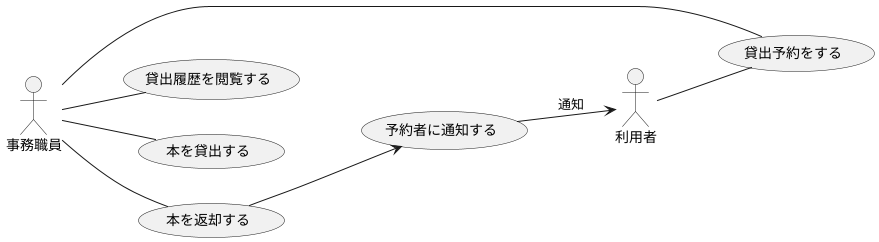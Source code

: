 @startuml 図書館システムユースケース
skinparam actorStyle stick
left to right direction

actor 利用者
actor 事務職員

(貸出予約をする) as UC1
(貸出履歴を閲覧する) as UC2
(本を貸出する) as UC3
(本を返却する) as UC4
(予約者に通知する) as UC5

利用者 -- UC1
事務職員 -- UC1

事務職員 -- UC2
事務職員 -- UC3
事務職員 -- UC4

UC4 --> UC5
UC5 --> 利用者 : 通知

@enduml
